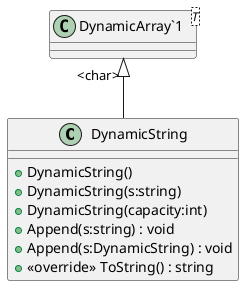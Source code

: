 @startuml
class DynamicString {
    + DynamicString()
    + DynamicString(s:string)
    + DynamicString(capacity:int)
    + Append(s:string) : void
    + Append(s:DynamicString) : void
    + <<override>> ToString() : string
}
class "DynamicArray`1"<T> {
}
"DynamicArray`1" "<char>" <|-- DynamicString
@enduml
